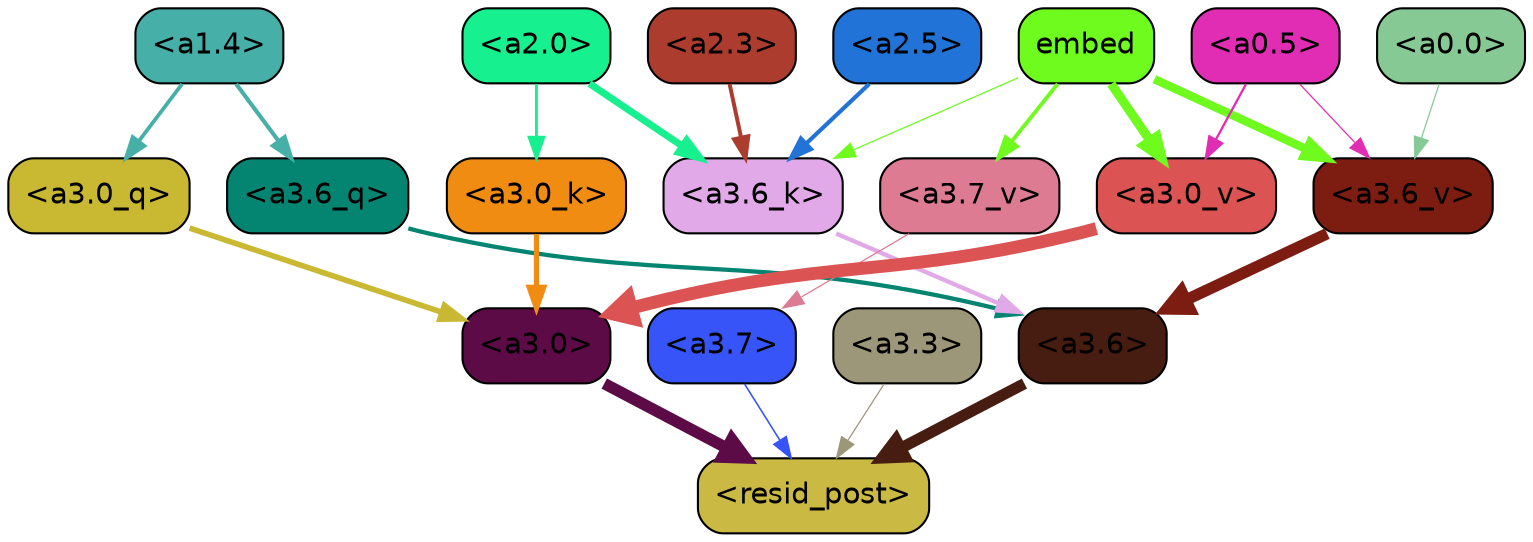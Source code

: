 strict digraph "" {
	graph [bgcolor=transparent,
		layout=dot,
		overlap=false,
		splines=true
	];
	"<a3.7>"	[color=black,
		fillcolor="#3654f7",
		fontname=Helvetica,
		shape=box,
		style="filled, rounded"];
	"<resid_post>"	[color=black,
		fillcolor="#caba44",
		fontname=Helvetica,
		shape=box,
		style="filled, rounded"];
	"<a3.7>" -> "<resid_post>"	[color="#3654f7",
		penwidth=0.7595263123512268];
	"<a3.6>"	[color=black,
		fillcolor="#471c11",
		fontname=Helvetica,
		shape=box,
		style="filled, rounded"];
	"<a3.6>" -> "<resid_post>"	[color="#471c11",
		penwidth=5.40013587474823];
	"<a3.3>"	[color=black,
		fillcolor="#9c9779",
		fontname=Helvetica,
		shape=box,
		style="filled, rounded"];
	"<a3.3>" -> "<resid_post>"	[color="#9c9779",
		penwidth=0.6];
	"<a3.0>"	[color=black,
		fillcolor="#5c0b46",
		fontname=Helvetica,
		shape=box,
		style="filled, rounded"];
	"<a3.0>" -> "<resid_post>"	[color="#5c0b46",
		penwidth=5.540827631950378];
	"<a3.6_q>"	[color=black,
		fillcolor="#048572",
		fontname=Helvetica,
		shape=box,
		style="filled, rounded"];
	"<a3.6_q>" -> "<a3.6>"	[color="#048572",
		penwidth=2.0530722737312317];
	"<a3.0_q>"	[color=black,
		fillcolor="#c8b832",
		fontname=Helvetica,
		shape=box,
		style="filled, rounded"];
	"<a3.0_q>" -> "<a3.0>"	[color="#c8b832",
		penwidth=2.681713283061981];
	"<a3.6_k>"	[color=black,
		fillcolor="#e1a9e8",
		fontname=Helvetica,
		shape=box,
		style="filled, rounded"];
	"<a3.6_k>" -> "<a3.6>"	[color="#e1a9e8",
		penwidth=2.080081820487976];
	"<a3.0_k>"	[color=black,
		fillcolor="#f18c12",
		fontname=Helvetica,
		shape=box,
		style="filled, rounded"];
	"<a3.0_k>" -> "<a3.0>"	[color="#f18c12",
		penwidth=2.4920601844787598];
	"<a3.7_v>"	[color=black,
		fillcolor="#dd7b93",
		fontname=Helvetica,
		shape=box,
		style="filled, rounded"];
	"<a3.7_v>" -> "<a3.7>"	[color="#dd7b93",
		penwidth=0.6];
	"<a3.6_v>"	[color=black,
		fillcolor="#7d1c10",
		fontname=Helvetica,
		shape=box,
		style="filled, rounded"];
	"<a3.6_v>" -> "<a3.6>"	[color="#7d1c10",
		penwidth=5.522058844566345];
	"<a3.0_v>"	[color=black,
		fillcolor="#db5453",
		fontname=Helvetica,
		shape=box,
		style="filled, rounded"];
	"<a3.0_v>" -> "<a3.0>"	[color="#db5453",
		penwidth=6.184832274913788];
	"<a1.4>"	[color=black,
		fillcolor="#46afa8",
		fontname=Helvetica,
		shape=box,
		style="filled, rounded"];
	"<a1.4>" -> "<a3.6_q>"	[color="#46afa8",
		penwidth=1.9735972881317139];
	"<a1.4>" -> "<a3.0_q>"	[color="#46afa8",
		penwidth=1.8167777061462402];
	"<a2.5>"	[color=black,
		fillcolor="#2173d7",
		fontname=Helvetica,
		shape=box,
		style="filled, rounded"];
	"<a2.5>" -> "<a3.6_k>"	[color="#2173d7",
		penwidth=1.998626947402954];
	"<a2.3>"	[color=black,
		fillcolor="#ac3c2e",
		fontname=Helvetica,
		shape=box,
		style="filled, rounded"];
	"<a2.3>" -> "<a3.6_k>"	[color="#ac3c2e",
		penwidth=1.90748929977417];
	"<a2.0>"	[color=black,
		fillcolor="#16f08e",
		fontname=Helvetica,
		shape=box,
		style="filled, rounded"];
	"<a2.0>" -> "<a3.6_k>"	[color="#16f08e",
		penwidth=3.3549644947052];
	"<a2.0>" -> "<a3.0_k>"	[color="#16f08e",
		penwidth=1.3908889293670654];
	embed	[color=black,
		fillcolor="#6ffb1e",
		fontname=Helvetica,
		shape=box,
		style="filled, rounded"];
	embed -> "<a3.6_k>"	[color="#6ffb1e",
		penwidth=0.6];
	embed -> "<a3.7_v>"	[color="#6ffb1e",
		penwidth=1.8481524586677551];
	embed -> "<a3.6_v>"	[color="#6ffb1e",
		penwidth=4.0683629512786865];
	embed -> "<a3.0_v>"	[color="#6ffb1e",
		penwidth=4.396489858627319];
	"<a0.5>"	[color=black,
		fillcolor="#e12db4",
		fontname=Helvetica,
		shape=box,
		style="filled, rounded"];
	"<a0.5>" -> "<a3.6_v>"	[color="#e12db4",
		penwidth=0.6];
	"<a0.5>" -> "<a3.0_v>"	[color="#e12db4",
		penwidth=1.0967135429382324];
	"<a0.0>"	[color=black,
		fillcolor="#87c995",
		fontname=Helvetica,
		shape=box,
		style="filled, rounded"];
	"<a0.0>" -> "<a3.6_v>"	[color="#87c995",
		penwidth=0.6];
}
